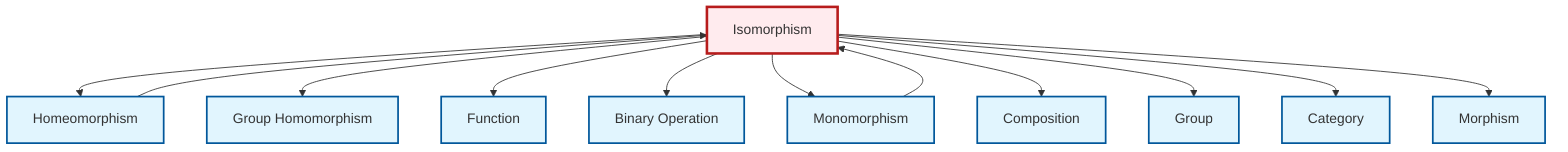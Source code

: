 graph TD
    classDef definition fill:#e1f5fe,stroke:#01579b,stroke-width:2px
    classDef theorem fill:#f3e5f5,stroke:#4a148c,stroke-width:2px
    classDef axiom fill:#fff3e0,stroke:#e65100,stroke-width:2px
    classDef example fill:#e8f5e9,stroke:#1b5e20,stroke-width:2px
    classDef current fill:#ffebee,stroke:#b71c1c,stroke-width:3px
    def-category["Category"]:::definition
    def-isomorphism["Isomorphism"]:::definition
    def-homeomorphism["Homeomorphism"]:::definition
    def-binary-operation["Binary Operation"]:::definition
    def-function["Function"]:::definition
    def-monomorphism["Monomorphism"]:::definition
    def-morphism["Morphism"]:::definition
    def-group["Group"]:::definition
    def-homomorphism["Group Homomorphism"]:::definition
    def-composition["Composition"]:::definition
    def-isomorphism --> def-homeomorphism
    def-isomorphism --> def-homomorphism
    def-isomorphism --> def-function
    def-isomorphism --> def-binary-operation
    def-isomorphism --> def-monomorphism
    def-homeomorphism --> def-isomorphism
    def-isomorphism --> def-composition
    def-monomorphism --> def-isomorphism
    def-isomorphism --> def-group
    def-isomorphism --> def-category
    def-isomorphism --> def-morphism
    class def-isomorphism current